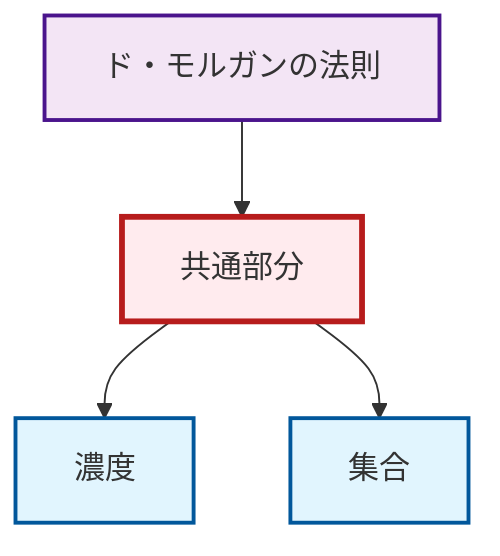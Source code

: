graph TD
    classDef definition fill:#e1f5fe,stroke:#01579b,stroke-width:2px
    classDef theorem fill:#f3e5f5,stroke:#4a148c,stroke-width:2px
    classDef axiom fill:#fff3e0,stroke:#e65100,stroke-width:2px
    classDef example fill:#e8f5e9,stroke:#1b5e20,stroke-width:2px
    classDef current fill:#ffebee,stroke:#b71c1c,stroke-width:3px
    def-set["集合"]:::definition
    def-cardinality["濃度"]:::definition
    thm-de-morgan["ド・モルガンの法則"]:::theorem
    def-intersection["共通部分"]:::definition
    thm-de-morgan --> def-intersection
    def-intersection --> def-cardinality
    def-intersection --> def-set
    class def-intersection current